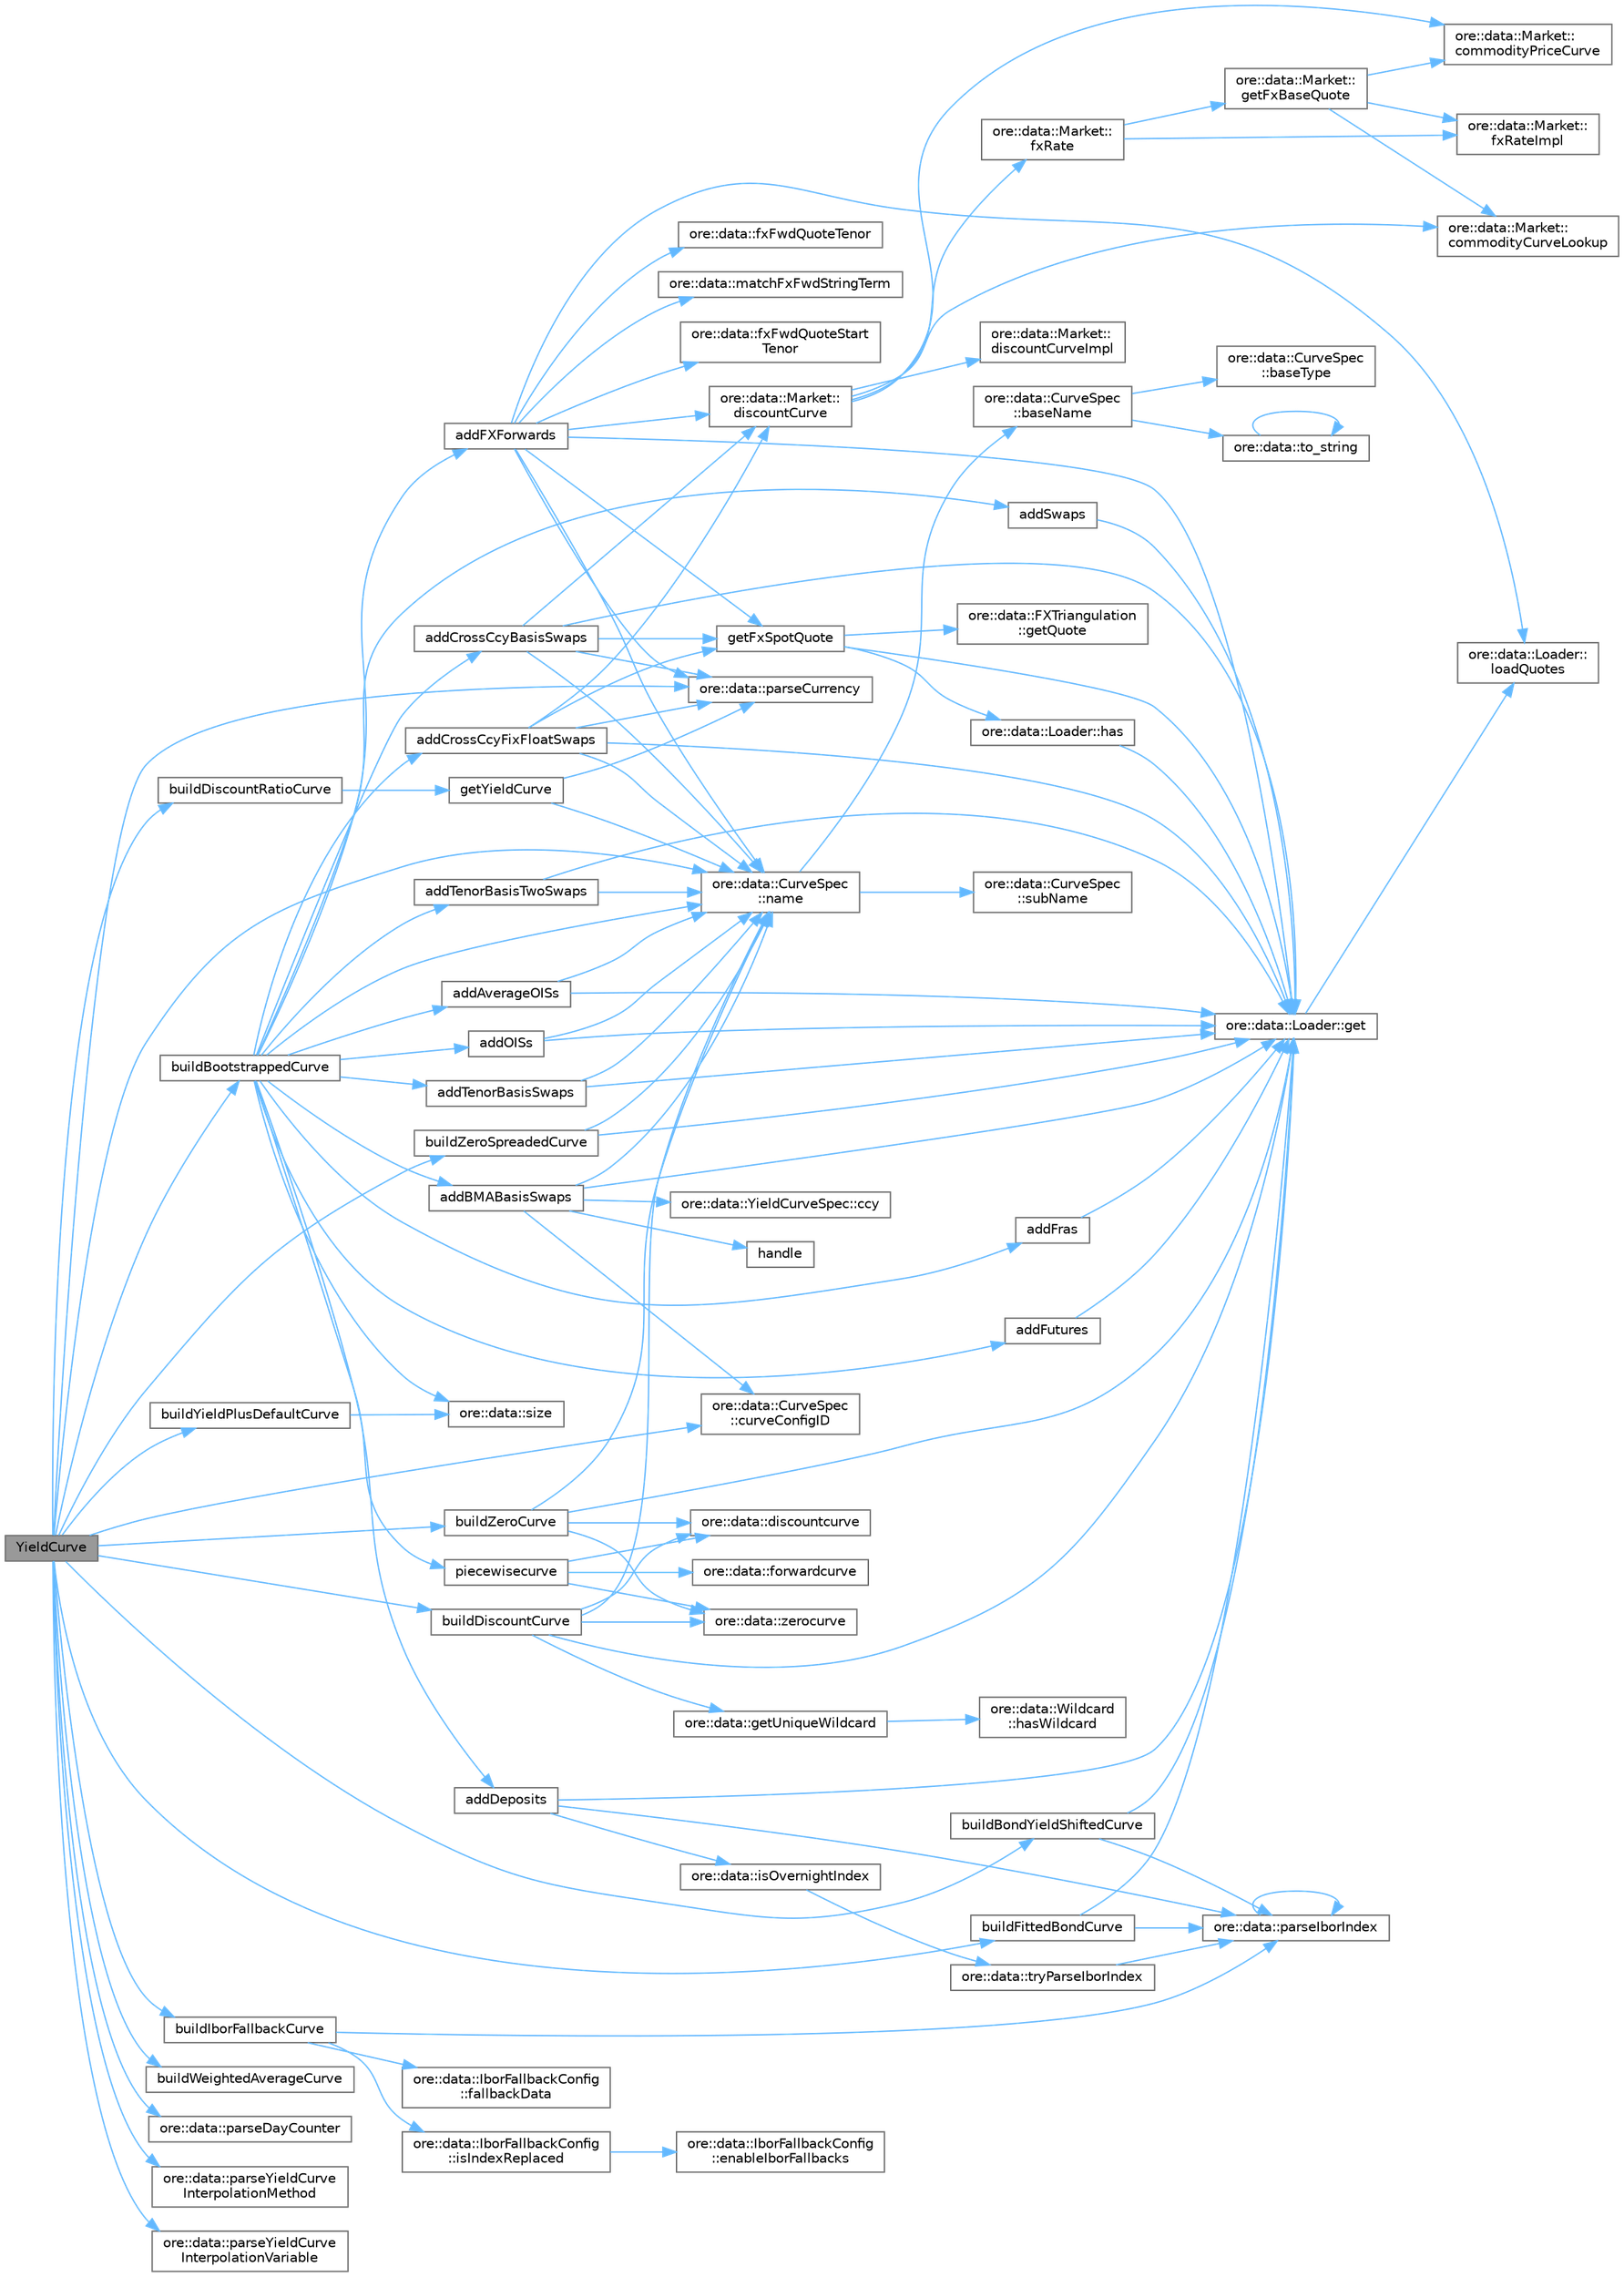 digraph "YieldCurve"
{
 // INTERACTIVE_SVG=YES
 // LATEX_PDF_SIZE
  bgcolor="transparent";
  edge [fontname=Helvetica,fontsize=10,labelfontname=Helvetica,labelfontsize=10];
  node [fontname=Helvetica,fontsize=10,shape=box,height=0.2,width=0.4];
  rankdir="LR";
  Node1 [label="YieldCurve",height=0.2,width=0.4,color="gray40", fillcolor="grey60", style="filled", fontcolor="black",tooltip="Constructor."];
  Node1 -> Node2 [color="steelblue1",style="solid"];
  Node2 [label="buildBondYieldShiftedCurve",height=0.2,width=0.4,color="grey40", fillcolor="white", style="filled",URL="$classore_1_1data_1_1_yield_curve.html#a1150865d2ad4de89c4c339009b1235d5",tooltip="Build a yield curve that uses QuantExt::bondYieldShiftedCurve."];
  Node2 -> Node3 [color="steelblue1",style="solid"];
  Node3 [label="ore::data::Loader::get",height=0.2,width=0.4,color="grey40", fillcolor="white", style="filled",URL="$classore_1_1data_1_1_loader.html#a19d9f6f808db2631247ec12ffe291225",tooltip="get quote by its unique name, throws if not existent, override in derived classes for performance"];
  Node3 -> Node4 [color="steelblue1",style="solid"];
  Node4 [label="ore::data::Loader::\lloadQuotes",height=0.2,width=0.4,color="grey40", fillcolor="white", style="filled",URL="$classore_1_1data_1_1_loader.html#a0086c4f946085ef0b9d5c56bd1539f91",tooltip="get all quotes, TODO change the return value to std::set"];
  Node2 -> Node5 [color="steelblue1",style="solid"];
  Node5 [label="ore::data::parseIborIndex",height=0.2,width=0.4,color="grey40", fillcolor="white", style="filled",URL="$group__utilities.html#ga2d18ab5807f92319c9db2c13f4904738",tooltip="Convert std::string to QuantLib::IborIndex."];
  Node5 -> Node5 [color="steelblue1",style="solid"];
  Node1 -> Node6 [color="steelblue1",style="solid"];
  Node6 [label="buildBootstrappedCurve",height=0.2,width=0.4,color="grey40", fillcolor="white", style="filled",URL="$classore_1_1data_1_1_yield_curve.html#a9926d222ab68411efb749aa1e6cbd0b1",tooltip=" "];
  Node6 -> Node7 [color="steelblue1",style="solid"];
  Node7 [label="addAverageOISs",height=0.2,width=0.4,color="grey40", fillcolor="white", style="filled",URL="$classore_1_1data_1_1_yield_curve.html#afcd8187c09f3a5ccce06b51c8c2c2864",tooltip=" "];
  Node7 -> Node3 [color="steelblue1",style="solid"];
  Node7 -> Node8 [color="steelblue1",style="solid"];
  Node8 [label="ore::data::CurveSpec\l::name",height=0.2,width=0.4,color="grey40", fillcolor="white", style="filled",URL="$classore_1_1data_1_1_curve_spec.html#afa7a10b4b56522f03c698ac514b0f844",tooltip="returns the unique curve name"];
  Node8 -> Node9 [color="steelblue1",style="solid"];
  Node9 [label="ore::data::CurveSpec\l::baseName",height=0.2,width=0.4,color="grey40", fillcolor="white", style="filled",URL="$classore_1_1data_1_1_curve_spec.html#a3d24768215bf6280c80eca3930ea3f55",tooltip=" "];
  Node9 -> Node10 [color="steelblue1",style="solid"];
  Node10 [label="ore::data::CurveSpec\l::baseType",height=0.2,width=0.4,color="grey40", fillcolor="white", style="filled",URL="$classore_1_1data_1_1_curve_spec.html#a0106d2fb6472e64456c6ebd018aa6300",tooltip=" "];
  Node9 -> Node11 [color="steelblue1",style="solid"];
  Node11 [label="ore::data::to_string",height=0.2,width=0.4,color="grey40", fillcolor="white", style="filled",URL="$namespaceore_1_1data.html#a86651dfeb5c18ee891f7a4734d8cf455",tooltip=" "];
  Node11 -> Node11 [color="steelblue1",style="solid"];
  Node8 -> Node12 [color="steelblue1",style="solid"];
  Node12 [label="ore::data::CurveSpec\l::subName",height=0.2,width=0.4,color="grey40", fillcolor="white", style="filled",URL="$classore_1_1data_1_1_curve_spec.html#a471fbcf9df5ab7ac2153495b4c8ac723",tooltip=" "];
  Node6 -> Node13 [color="steelblue1",style="solid"];
  Node13 [label="addBMABasisSwaps",height=0.2,width=0.4,color="grey40", fillcolor="white", style="filled",URL="$classore_1_1data_1_1_yield_curve.html#a3f9f48a2e598b82317a85b8c03e9d20e",tooltip=" "];
  Node13 -> Node14 [color="steelblue1",style="solid"];
  Node14 [label="ore::data::YieldCurveSpec::ccy",height=0.2,width=0.4,color="grey40", fillcolor="white", style="filled",URL="$classore_1_1data_1_1_yield_curve_spec.html#a3d358ea6ebc33cd2ab59484401f77d54",tooltip=" "];
  Node13 -> Node15 [color="steelblue1",style="solid"];
  Node15 [label="ore::data::CurveSpec\l::curveConfigID",height=0.2,width=0.4,color="grey40", fillcolor="white", style="filled",URL="$classore_1_1data_1_1_curve_spec.html#a15e57a287887def554123ab18355c33c",tooltip=" "];
  Node13 -> Node3 [color="steelblue1",style="solid"];
  Node13 -> Node16 [color="steelblue1",style="solid"];
  Node16 [label="handle",height=0.2,width=0.4,color="grey40", fillcolor="white", style="filled",URL="$classore_1_1data_1_1_yield_curve.html#a9068afdb462a10e6e1c0aaea98800242",tooltip=" "];
  Node13 -> Node8 [color="steelblue1",style="solid"];
  Node6 -> Node17 [color="steelblue1",style="solid"];
  Node17 [label="addCrossCcyBasisSwaps",height=0.2,width=0.4,color="grey40", fillcolor="white", style="filled",URL="$classore_1_1data_1_1_yield_curve.html#a144402dc9af3256e07e366dec4387093",tooltip=" "];
  Node17 -> Node18 [color="steelblue1",style="solid"];
  Node18 [label="ore::data::Market::\ldiscountCurve",height=0.2,width=0.4,color="grey40", fillcolor="white", style="filled",URL="$classore_1_1data_1_1_market.html#aff00023d0e25ad7c0bf29e8cc97f9e00",tooltip=" "];
  Node18 -> Node19 [color="steelblue1",style="solid"];
  Node19 [label="ore::data::Market::\lcommodityCurveLookup",height=0.2,width=0.4,color="grey40", fillcolor="white", style="filled",URL="$classore_1_1data_1_1_market.html#a88d67016dee39ce8f4588deb0745460f",tooltip=" "];
  Node18 -> Node20 [color="steelblue1",style="solid"];
  Node20 [label="ore::data::Market::\lcommodityPriceCurve",height=0.2,width=0.4,color="grey40", fillcolor="white", style="filled",URL="$classore_1_1data_1_1_market.html#a47ddd567f84d73e5f1c8201823356b1c",tooltip=" "];
  Node18 -> Node21 [color="steelblue1",style="solid"];
  Node21 [label="ore::data::Market::\ldiscountCurveImpl",height=0.2,width=0.4,color="grey40", fillcolor="white", style="filled",URL="$classore_1_1data_1_1_market.html#a6ea1e978ddb0a43b487424e43d409021",tooltip=" "];
  Node18 -> Node22 [color="steelblue1",style="solid"];
  Node22 [label="ore::data::Market::\lfxRate",height=0.2,width=0.4,color="grey40", fillcolor="white", style="filled",URL="$classore_1_1data_1_1_market.html#a2c559acede2b82e98252067757600b56",tooltip=" "];
  Node22 -> Node23 [color="steelblue1",style="solid"];
  Node23 [label="ore::data::Market::\lfxRateImpl",height=0.2,width=0.4,color="grey40", fillcolor="white", style="filled",URL="$classore_1_1data_1_1_market.html#ad806378863fc47de6f5febb66f41715b",tooltip=" "];
  Node22 -> Node24 [color="steelblue1",style="solid"];
  Node24 [label="ore::data::Market::\lgetFxBaseQuote",height=0.2,width=0.4,color="grey40", fillcolor="white", style="filled",URL="$classore_1_1data_1_1_market.html#aee41b57076315adbef995006e81a8147",tooltip=" "];
  Node24 -> Node19 [color="steelblue1",style="solid"];
  Node24 -> Node20 [color="steelblue1",style="solid"];
  Node24 -> Node23 [color="steelblue1",style="solid"];
  Node17 -> Node3 [color="steelblue1",style="solid"];
  Node17 -> Node25 [color="steelblue1",style="solid"];
  Node25 [label="getFxSpotQuote",height=0.2,width=0.4,color="grey40", fillcolor="white", style="filled",URL="$classore_1_1data_1_1_yield_curve.html#adeb6d3615cade21c30f2902464f5de3c",tooltip=" "];
  Node25 -> Node3 [color="steelblue1",style="solid"];
  Node25 -> Node26 [color="steelblue1",style="solid"];
  Node26 [label="ore::data::FXTriangulation\l::getQuote",height=0.2,width=0.4,color="grey40", fillcolor="white", style="filled",URL="$classore_1_1data_1_1_f_x_triangulation.html#ae9daa055d4ae016b45ea582dfcd7e74b",tooltip=" "];
  Node25 -> Node27 [color="steelblue1",style="solid"];
  Node27 [label="ore::data::Loader::has",height=0.2,width=0.4,color="grey40", fillcolor="white", style="filled",URL="$classore_1_1data_1_1_loader.html#acb476f7db0733b669e38e0a4359b5745",tooltip="Default implementation, returns false if get throws or returns a null pointer."];
  Node27 -> Node3 [color="steelblue1",style="solid"];
  Node17 -> Node8 [color="steelblue1",style="solid"];
  Node17 -> Node28 [color="steelblue1",style="solid"];
  Node28 [label="ore::data::parseCurrency",height=0.2,width=0.4,color="grey40", fillcolor="white", style="filled",URL="$group__utilities.html#ga6e9e781a58e78200301c76161589fc7b",tooltip="Convert text to QuantLib::Currency."];
  Node6 -> Node29 [color="steelblue1",style="solid"];
  Node29 [label="addCrossCcyFixFloatSwaps",height=0.2,width=0.4,color="grey40", fillcolor="white", style="filled",URL="$classore_1_1data_1_1_yield_curve.html#ad620a7e038d28c4c068292c5efa5331f",tooltip=" "];
  Node29 -> Node18 [color="steelblue1",style="solid"];
  Node29 -> Node3 [color="steelblue1",style="solid"];
  Node29 -> Node25 [color="steelblue1",style="solid"];
  Node29 -> Node8 [color="steelblue1",style="solid"];
  Node29 -> Node28 [color="steelblue1",style="solid"];
  Node6 -> Node30 [color="steelblue1",style="solid"];
  Node30 [label="addDeposits",height=0.2,width=0.4,color="grey40", fillcolor="white", style="filled",URL="$classore_1_1data_1_1_yield_curve.html#a0498c8b60af201a71b1e3ca552961e8e",tooltip=" "];
  Node30 -> Node3 [color="steelblue1",style="solid"];
  Node30 -> Node31 [color="steelblue1",style="solid"];
  Node31 [label="ore::data::isOvernightIndex",height=0.2,width=0.4,color="grey40", fillcolor="white", style="filled",URL="$group__utilities.html#ga2f0695fe62430369b6acca7976d7be97",tooltip="Return true if the indexName is that of an overnight index, otherwise false."];
  Node31 -> Node32 [color="steelblue1",style="solid"];
  Node32 [label="ore::data::tryParseIborIndex",height=0.2,width=0.4,color="grey40", fillcolor="white", style="filled",URL="$group__utilities.html#ga53500116b2cd1c6fd1598065f9ef64b2",tooltip="Try to convert std::string to QuantLib::IborIndex."];
  Node32 -> Node5 [color="steelblue1",style="solid"];
  Node30 -> Node5 [color="steelblue1",style="solid"];
  Node6 -> Node33 [color="steelblue1",style="solid"];
  Node33 [label="addFras",height=0.2,width=0.4,color="grey40", fillcolor="white", style="filled",URL="$classore_1_1data_1_1_yield_curve.html#a77f1384ab1d687c6176be2ca2dc210e9",tooltip=" "];
  Node33 -> Node3 [color="steelblue1",style="solid"];
  Node6 -> Node34 [color="steelblue1",style="solid"];
  Node34 [label="addFutures",height=0.2,width=0.4,color="grey40", fillcolor="white", style="filled",URL="$classore_1_1data_1_1_yield_curve.html#a32f2f848288e3e5226f0b1c0e47cc939",tooltip=" "];
  Node34 -> Node3 [color="steelblue1",style="solid"];
  Node6 -> Node35 [color="steelblue1",style="solid"];
  Node35 [label="addFXForwards",height=0.2,width=0.4,color="grey40", fillcolor="white", style="filled",URL="$classore_1_1data_1_1_yield_curve.html#aac721f65b4bb569372bd3b4c86169011",tooltip=" "];
  Node35 -> Node18 [color="steelblue1",style="solid"];
  Node35 -> Node36 [color="steelblue1",style="solid"];
  Node36 [label="ore::data::fxFwdQuoteStart\lTenor",height=0.2,width=0.4,color="grey40", fillcolor="white", style="filled",URL="$namespaceore_1_1data.html#a8d04f47ce4bc77385f4fcfcc768a48bf",tooltip=" "];
  Node35 -> Node37 [color="steelblue1",style="solid"];
  Node37 [label="ore::data::fxFwdQuoteTenor",height=0.2,width=0.4,color="grey40", fillcolor="white", style="filled",URL="$namespaceore_1_1data.html#afd16d4ef3621024b47d9b3eb5010f0aa",tooltip=" "];
  Node35 -> Node3 [color="steelblue1",style="solid"];
  Node35 -> Node25 [color="steelblue1",style="solid"];
  Node35 -> Node4 [color="steelblue1",style="solid"];
  Node35 -> Node38 [color="steelblue1",style="solid"];
  Node38 [label="ore::data::matchFxFwdStringTerm",height=0.2,width=0.4,color="grey40", fillcolor="white", style="filled",URL="$namespaceore_1_1data.html#a8cce728487ee0a95b286f0918ce4620d",tooltip=" "];
  Node35 -> Node8 [color="steelblue1",style="solid"];
  Node35 -> Node28 [color="steelblue1",style="solid"];
  Node6 -> Node39 [color="steelblue1",style="solid"];
  Node39 [label="addOISs",height=0.2,width=0.4,color="grey40", fillcolor="white", style="filled",URL="$classore_1_1data_1_1_yield_curve.html#a26234add7104d68231e384554b0267b4",tooltip=" "];
  Node39 -> Node3 [color="steelblue1",style="solid"];
  Node39 -> Node8 [color="steelblue1",style="solid"];
  Node6 -> Node40 [color="steelblue1",style="solid"];
  Node40 [label="addSwaps",height=0.2,width=0.4,color="grey40", fillcolor="white", style="filled",URL="$classore_1_1data_1_1_yield_curve.html#a465dd02c0d6027ebd6845bbd043a1fc4",tooltip=" "];
  Node40 -> Node3 [color="steelblue1",style="solid"];
  Node6 -> Node41 [color="steelblue1",style="solid"];
  Node41 [label="addTenorBasisSwaps",height=0.2,width=0.4,color="grey40", fillcolor="white", style="filled",URL="$classore_1_1data_1_1_yield_curve.html#a211ffd4d78d65e60ad49f443035fa85f",tooltip=" "];
  Node41 -> Node3 [color="steelblue1",style="solid"];
  Node41 -> Node8 [color="steelblue1",style="solid"];
  Node6 -> Node42 [color="steelblue1",style="solid"];
  Node42 [label="addTenorBasisTwoSwaps",height=0.2,width=0.4,color="grey40", fillcolor="white", style="filled",URL="$classore_1_1data_1_1_yield_curve.html#aa3564ed29198419b1638fed1ce7d3664",tooltip=" "];
  Node42 -> Node3 [color="steelblue1",style="solid"];
  Node42 -> Node8 [color="steelblue1",style="solid"];
  Node6 -> Node8 [color="steelblue1",style="solid"];
  Node6 -> Node43 [color="steelblue1",style="solid"];
  Node43 [label="piecewisecurve",height=0.2,width=0.4,color="grey40", fillcolor="white", style="filled",URL="$classore_1_1data_1_1_yield_curve.html#ae1f354c42fb2989ff9e3ea8c0416b16f",tooltip=" "];
  Node43 -> Node44 [color="steelblue1",style="solid"];
  Node44 [label="ore::data::discountcurve",height=0.2,width=0.4,color="grey40", fillcolor="white", style="filled",URL="$namespaceore_1_1data.html#aa184f2d487261594f30eb71bae3ca981",tooltip="Create a Interpolated Discount Curve and apply interpolators."];
  Node43 -> Node45 [color="steelblue1",style="solid"];
  Node45 [label="ore::data::forwardcurve",height=0.2,width=0.4,color="grey40", fillcolor="white", style="filled",URL="$namespaceore_1_1data.html#ad80f3980af9a32be9dc20791d9f64b5e",tooltip="Create a Interpolated Forward Curve and apply interpolators."];
  Node43 -> Node46 [color="steelblue1",style="solid"];
  Node46 [label="ore::data::zerocurve",height=0.2,width=0.4,color="grey40", fillcolor="white", style="filled",URL="$namespaceore_1_1data.html#ae1d27033e39ac9a482852f335b186756",tooltip="Create a Interpolated Zero Curve and apply interpolators."];
  Node6 -> Node47 [color="steelblue1",style="solid"];
  Node47 [label="ore::data::size",height=0.2,width=0.4,color="grey40", fillcolor="white", style="filled",URL="$namespaceore_1_1data.html#a777e216dee6069b548bb87da7152699e",tooltip=" "];
  Node1 -> Node48 [color="steelblue1",style="solid"];
  Node48 [label="buildDiscountCurve",height=0.2,width=0.4,color="grey40", fillcolor="white", style="filled",URL="$classore_1_1data_1_1_yield_curve.html#ab95be441662bdbb7946d1d195c43bc51",tooltip=" "];
  Node48 -> Node44 [color="steelblue1",style="solid"];
  Node48 -> Node3 [color="steelblue1",style="solid"];
  Node48 -> Node49 [color="steelblue1",style="solid"];
  Node49 [label="ore::data::getUniqueWildcard",height=0.2,width=0.4,color="grey40", fillcolor="white", style="filled",URL="$namespaceore_1_1data.html#afb4bd26f4cf89fd9281278c484e0f9c3",tooltip="checks if at most one element in C has a wild card and returns it in this case"];
  Node49 -> Node50 [color="steelblue1",style="solid"];
  Node50 [label="ore::data::Wildcard\l::hasWildcard",height=0.2,width=0.4,color="grey40", fillcolor="white", style="filled",URL="$classore_1_1data_1_1_wildcard.html#a2c8716c3eecd1edf1c1675aa730d59e3",tooltip=" "];
  Node48 -> Node8 [color="steelblue1",style="solid"];
  Node48 -> Node46 [color="steelblue1",style="solid"];
  Node1 -> Node51 [color="steelblue1",style="solid"];
  Node51 [label="buildDiscountRatioCurve",height=0.2,width=0.4,color="grey40", fillcolor="white", style="filled",URL="$classore_1_1data_1_1_yield_curve.html#a1d9d6631f4d2bf32a63b82ce30a2c883",tooltip="Build a yield curve that uses QuantExt::DiscountRatioModifiedCurve."];
  Node51 -> Node52 [color="steelblue1",style="solid"];
  Node52 [label="getYieldCurve",height=0.2,width=0.4,color="grey40", fillcolor="white", style="filled",URL="$classore_1_1data_1_1_yield_curve.html#af1d328133ed0cdad0829c7dd4d85be0e",tooltip="Return the yield curve with the given id from the requiredYieldCurves_ map."];
  Node52 -> Node8 [color="steelblue1",style="solid"];
  Node52 -> Node28 [color="steelblue1",style="solid"];
  Node1 -> Node53 [color="steelblue1",style="solid"];
  Node53 [label="buildFittedBondCurve",height=0.2,width=0.4,color="grey40", fillcolor="white", style="filled",URL="$classore_1_1data_1_1_yield_curve.html#a5789540b827b85e5deb1ffb0bce15c85",tooltip="Build a yield curve that uses QuantLib::FittedBondCurve."];
  Node53 -> Node3 [color="steelblue1",style="solid"];
  Node53 -> Node5 [color="steelblue1",style="solid"];
  Node1 -> Node54 [color="steelblue1",style="solid"];
  Node54 [label="buildIborFallbackCurve",height=0.2,width=0.4,color="grey40", fillcolor="white", style="filled",URL="$classore_1_1data_1_1_yield_curve.html#a8782c5c4e8646359a1a5a2c5e7ed8589",tooltip="Build a yield curve that uses QuantExt::IborFallbackCurve."];
  Node54 -> Node55 [color="steelblue1",style="solid"];
  Node55 [label="ore::data::IborFallbackConfig\l::fallbackData",height=0.2,width=0.4,color="grey40", fillcolor="white", style="filled",URL="$classore_1_1data_1_1_ibor_fallback_config.html#a6ca7e3d959dbdba95b5247634af86d1b",tooltip=" "];
  Node54 -> Node56 [color="steelblue1",style="solid"];
  Node56 [label="ore::data::IborFallbackConfig\l::isIndexReplaced",height=0.2,width=0.4,color="grey40", fillcolor="white", style="filled",URL="$classore_1_1data_1_1_ibor_fallback_config.html#aeaad076823e67dfa54115c5db2f29d96",tooltip=" "];
  Node56 -> Node57 [color="steelblue1",style="solid"];
  Node57 [label="ore::data::IborFallbackConfig\l::enableIborFallbacks",height=0.2,width=0.4,color="grey40", fillcolor="white", style="filled",URL="$classore_1_1data_1_1_ibor_fallback_config.html#a53c6d7c32c5ca63533d4a1370af4cf2a",tooltip=" "];
  Node54 -> Node5 [color="steelblue1",style="solid"];
  Node1 -> Node58 [color="steelblue1",style="solid"];
  Node58 [label="buildWeightedAverageCurve",height=0.2,width=0.4,color="grey40", fillcolor="white", style="filled",URL="$classore_1_1data_1_1_yield_curve.html#adddb6fa2250aa0b3e867f6133d446607",tooltip="Build a yield curve that uses QuantExt::WeightedYieldTermStructure."];
  Node1 -> Node59 [color="steelblue1",style="solid"];
  Node59 [label="buildYieldPlusDefaultCurve",height=0.2,width=0.4,color="grey40", fillcolor="white", style="filled",URL="$classore_1_1data_1_1_yield_curve.html#a569b73e3701c603e386de49f98f98a83",tooltip="Build a yield curve that uses QuantExt::YieldPlusDefaultYieldTermStructure."];
  Node59 -> Node47 [color="steelblue1",style="solid"];
  Node1 -> Node60 [color="steelblue1",style="solid"];
  Node60 [label="buildZeroCurve",height=0.2,width=0.4,color="grey40", fillcolor="white", style="filled",URL="$classore_1_1data_1_1_yield_curve.html#a41d873e76431b42b4f647ce5c11f8247",tooltip=" "];
  Node60 -> Node44 [color="steelblue1",style="solid"];
  Node60 -> Node3 [color="steelblue1",style="solid"];
  Node60 -> Node8 [color="steelblue1",style="solid"];
  Node60 -> Node46 [color="steelblue1",style="solid"];
  Node1 -> Node61 [color="steelblue1",style="solid"];
  Node61 [label="buildZeroSpreadedCurve",height=0.2,width=0.4,color="grey40", fillcolor="white", style="filled",URL="$classore_1_1data_1_1_yield_curve.html#a6afa3078cdf7f8757f5fda370eb8e52d",tooltip=" "];
  Node61 -> Node3 [color="steelblue1",style="solid"];
  Node61 -> Node8 [color="steelblue1",style="solid"];
  Node1 -> Node15 [color="steelblue1",style="solid"];
  Node1 -> Node8 [color="steelblue1",style="solid"];
  Node1 -> Node28 [color="steelblue1",style="solid"];
  Node1 -> Node62 [color="steelblue1",style="solid"];
  Node62 [label="ore::data::parseDayCounter",height=0.2,width=0.4,color="grey40", fillcolor="white", style="filled",URL="$group__utilities.html#gaefb008d0de256c79140545d9c7549093",tooltip="Convert text to QuantLib::DayCounter."];
  Node1 -> Node63 [color="steelblue1",style="solid"];
  Node63 [label="ore::data::parseYieldCurve\lInterpolationMethod",height=0.2,width=0.4,color="grey40", fillcolor="white", style="filled",URL="$namespaceore_1_1data.html#ab06f33389d243260219e8c0445fd2b41",tooltip="Helper function for parsing interpolation method."];
  Node1 -> Node64 [color="steelblue1",style="solid"];
  Node64 [label="ore::data::parseYieldCurve\lInterpolationVariable",height=0.2,width=0.4,color="grey40", fillcolor="white", style="filled",URL="$namespaceore_1_1data.html#a63671ca627840642f69b9eab242239fd",tooltip="Helper function for parsing interpolation variable."];
}

